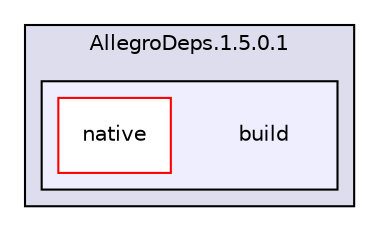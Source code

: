 digraph "src/packages/AllegroDeps.1.5.0.1/build" {
  compound=true
  node [ fontsize="10", fontname="Helvetica"];
  edge [ labelfontsize="10", labelfontname="Helvetica"];
  subgraph clusterdir_a87632073ec83eaa5670e591228757a4 {
    graph [ bgcolor="#ddddee", pencolor="black", label="AllegroDeps.1.5.0.1" fontname="Helvetica", fontsize="10", URL="dir_a87632073ec83eaa5670e591228757a4.html"]
  subgraph clusterdir_488bd0c969434d61fffafaf0c70bec3a {
    graph [ bgcolor="#eeeeff", pencolor="black", label="" URL="dir_488bd0c969434d61fffafaf0c70bec3a.html"];
    dir_488bd0c969434d61fffafaf0c70bec3a [shape=plaintext label="build"];
    dir_09345cb65e50051b5a4a822958709402 [shape=box label="native" color="red" fillcolor="white" style="filled" URL="dir_09345cb65e50051b5a4a822958709402.html"];
  }
  }
}
